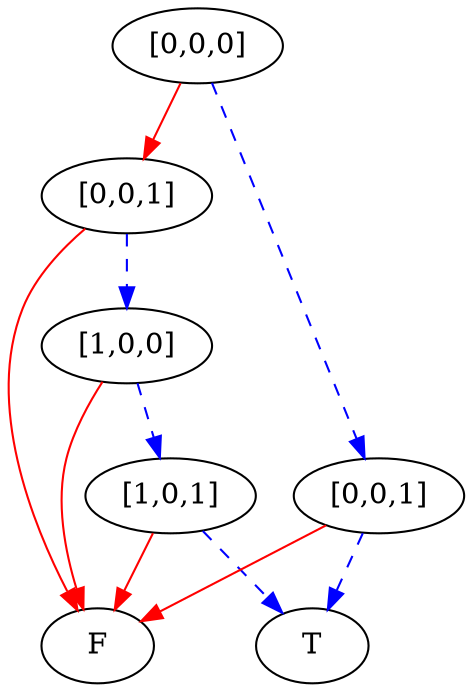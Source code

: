 digraph {
    1 [label=F];
    2 [label=T];
    3 [label="[1,0,1]"];
    4 [label="[1,0,0]"];
    5 [label="[0,0,1]"];
    6 [label="[0,0,1]"];
    7 [label="[0,0,0]"];
    3 -> 2 [style=dashed
           ,color=blue];
    3 -> 1 [color=red];
    4 -> 3 [style=dashed
           ,color=blue];
    4 -> 1 [color=red];
    5 -> 4 [style=dashed
           ,color=blue];
    5 -> 1 [color=red];
    6 -> 2 [style=dashed
           ,color=blue];
    6 -> 1 [color=red];
    7 -> 5 [color=red];
    7 -> 6 [style=dashed
           ,color=blue];
}